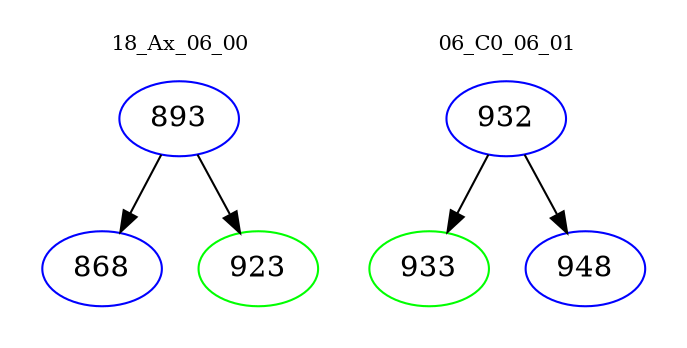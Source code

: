 digraph{
subgraph cluster_0 {
color = white
label = "18_Ax_06_00";
fontsize=10;
T0_893 [label="893", color="blue"]
T0_893 -> T0_868 [color="black"]
T0_868 [label="868", color="blue"]
T0_893 -> T0_923 [color="black"]
T0_923 [label="923", color="green"]
}
subgraph cluster_1 {
color = white
label = "06_C0_06_01";
fontsize=10;
T1_932 [label="932", color="blue"]
T1_932 -> T1_933 [color="black"]
T1_933 [label="933", color="green"]
T1_932 -> T1_948 [color="black"]
T1_948 [label="948", color="blue"]
}
}
